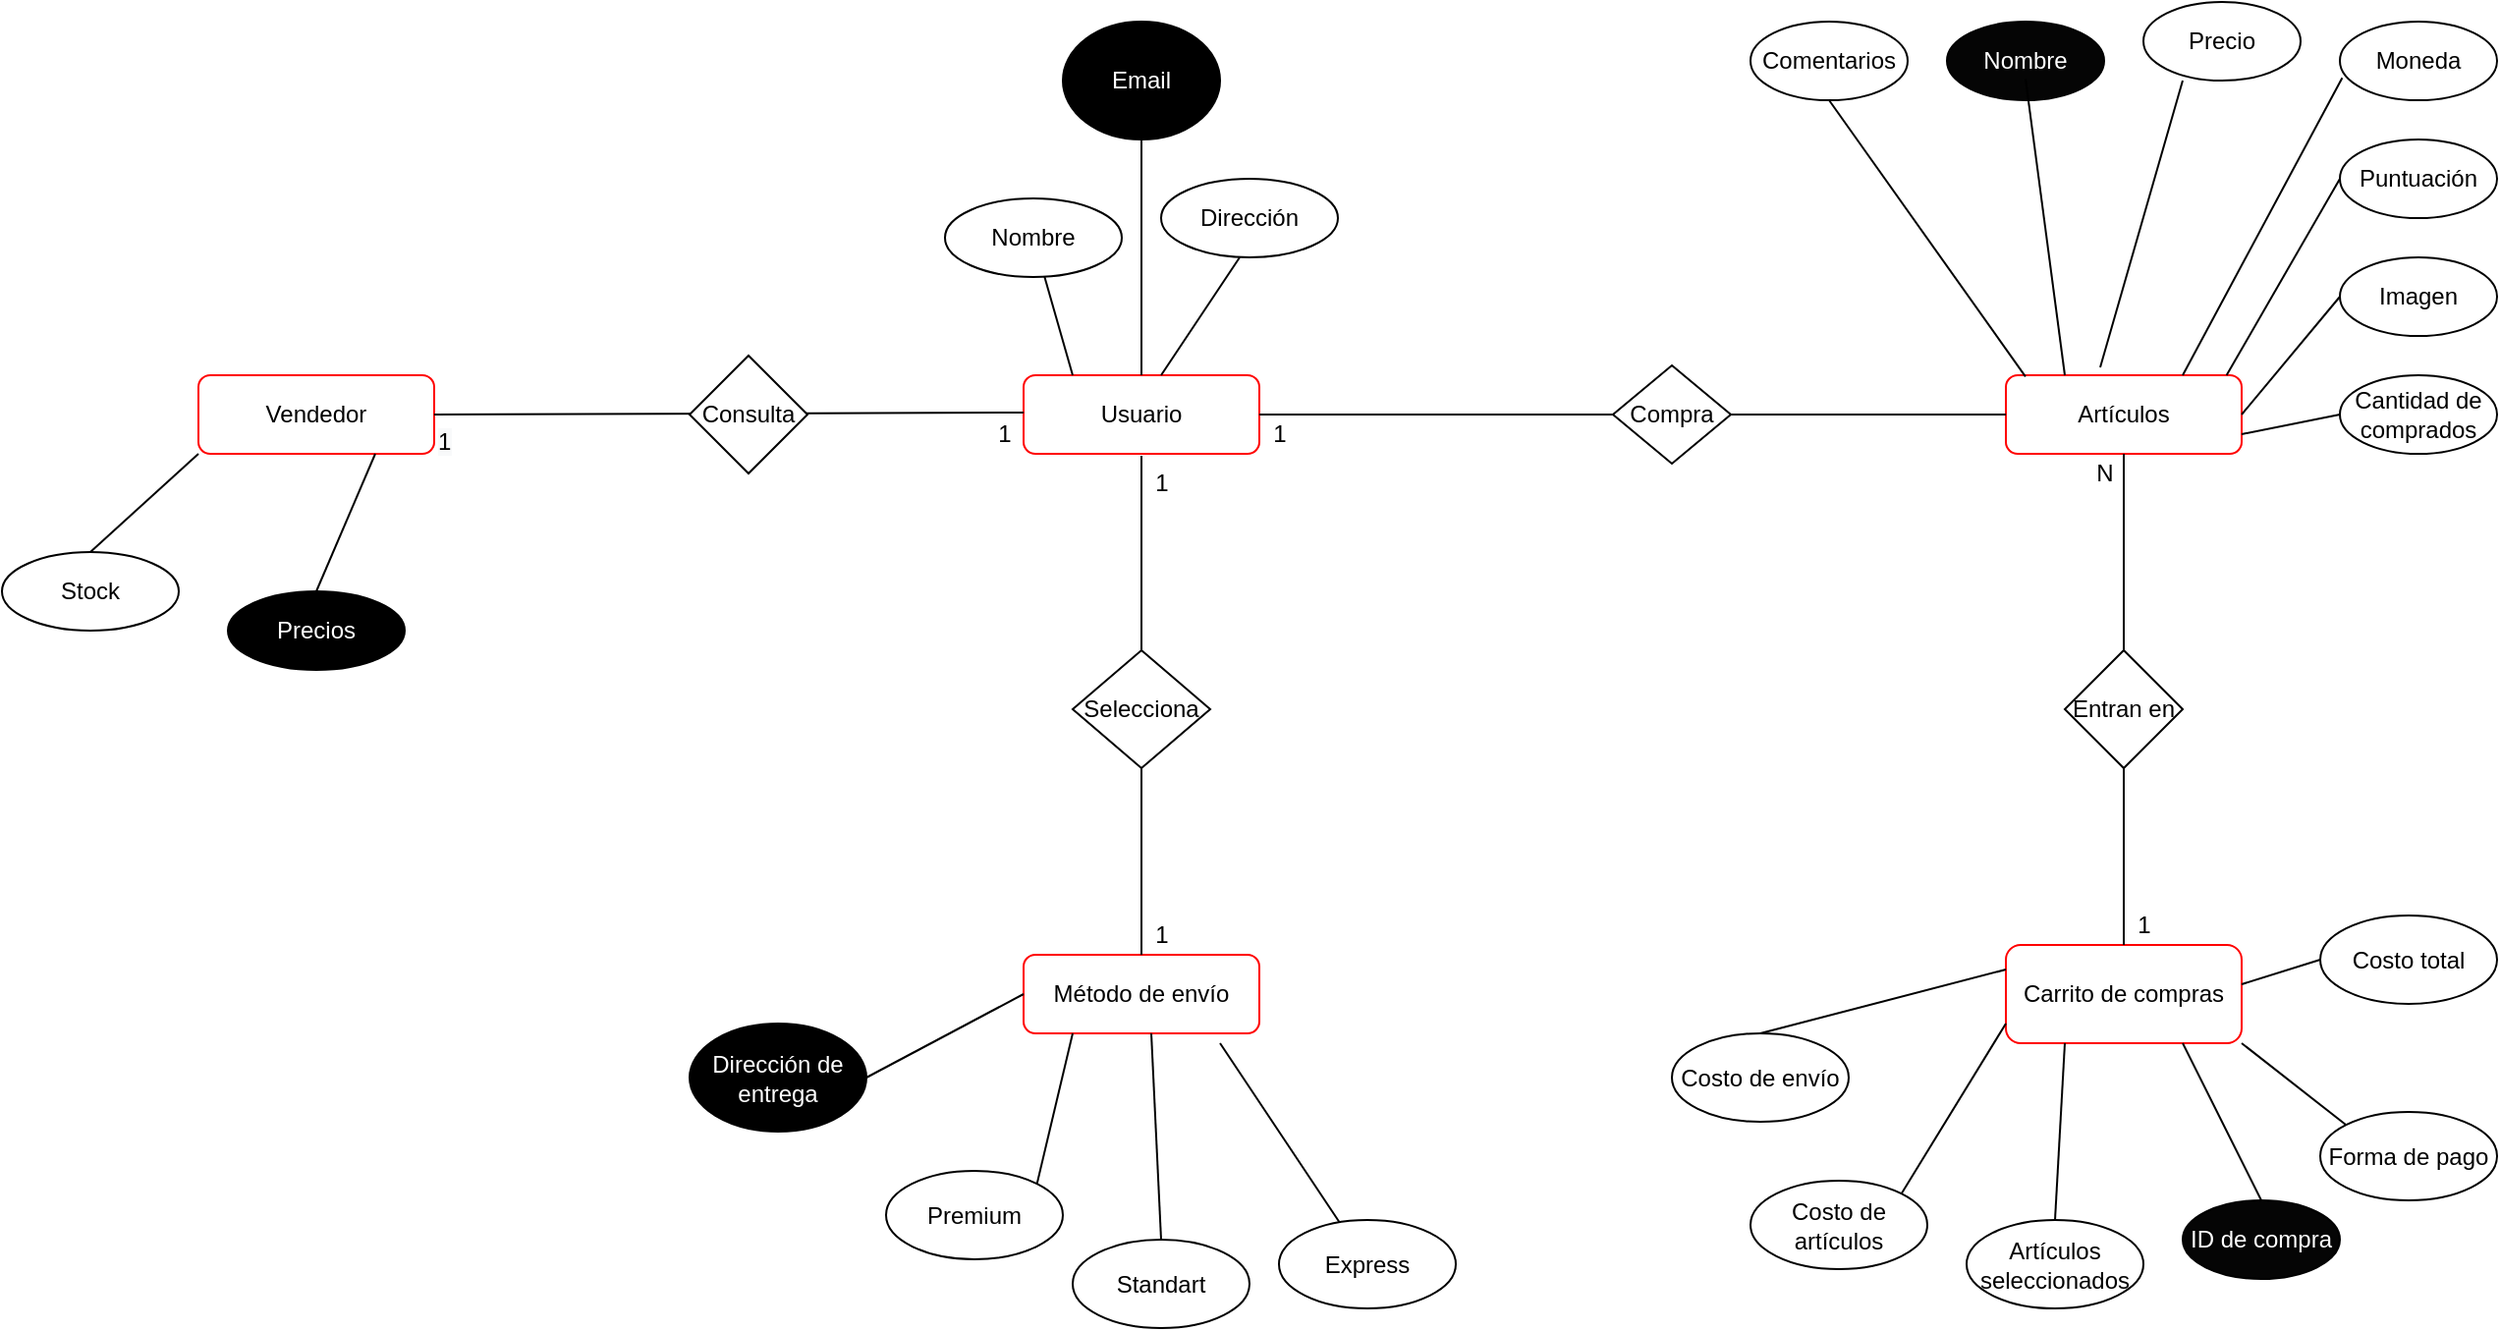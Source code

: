 <mxfile version="14.9.8" type="github">
  <diagram id="C5RBs43oDa-KdzZeNtuy" name="Page-1">
    <mxGraphModel dx="2130" dy="780" grid="1" gridSize="10" guides="1" tooltips="1" connect="1" arrows="1" fold="1" page="1" pageScale="1" pageWidth="827" pageHeight="1169" math="0" shadow="0">
      <root>
        <mxCell id="WIyWlLk6GJQsqaUBKTNV-0" />
        <mxCell id="WIyWlLk6GJQsqaUBKTNV-1" parent="WIyWlLk6GJQsqaUBKTNV-0" />
        <mxCell id="WIyWlLk6GJQsqaUBKTNV-3" value="Usuario" style="rounded=1;whiteSpace=wrap;html=1;fontSize=12;glass=0;strokeWidth=1;shadow=0;strokeColor=#FF0000;" parent="WIyWlLk6GJQsqaUBKTNV-1" vertex="1">
          <mxGeometry x="70" y="220" width="120" height="40" as="geometry" />
        </mxCell>
        <mxCell id="WIyWlLk6GJQsqaUBKTNV-11" value="Artículos" style="rounded=1;whiteSpace=wrap;html=1;fontSize=12;glass=0;strokeWidth=1;shadow=0;strokeColor=#FF0000;" parent="WIyWlLk6GJQsqaUBKTNV-1" vertex="1">
          <mxGeometry x="570" y="220" width="120" height="40" as="geometry" />
        </mxCell>
        <mxCell id="9sxOckljg4lxQmoSP0Vh-1" value="" style="endArrow=none;html=1;exitX=0.5;exitY=0;exitDx=0;exitDy=0;" parent="WIyWlLk6GJQsqaUBKTNV-1" source="9sxOckljg4lxQmoSP0Vh-20" edge="1">
          <mxGeometry width="50" height="50" relative="1" as="geometry">
            <mxPoint x="129.41" y="170" as="sourcePoint" />
            <mxPoint x="130" y="261" as="targetPoint" />
          </mxGeometry>
        </mxCell>
        <mxCell id="9sxOckljg4lxQmoSP0Vh-2" value="Carrito de compras" style="rounded=1;whiteSpace=wrap;html=1;strokeColor=#FF0000;" parent="WIyWlLk6GJQsqaUBKTNV-1" vertex="1">
          <mxGeometry x="570" y="510" width="120" height="50" as="geometry" />
        </mxCell>
        <mxCell id="9sxOckljg4lxQmoSP0Vh-11" value="Método de envío" style="rounded=1;whiteSpace=wrap;html=1;fontSize=12;glass=0;strokeWidth=1;shadow=0;strokeColor=#FF0000;" parent="WIyWlLk6GJQsqaUBKTNV-1" vertex="1">
          <mxGeometry x="70" y="515" width="120" height="40" as="geometry" />
        </mxCell>
        <mxCell id="9sxOckljg4lxQmoSP0Vh-14" value="Entran en" style="rhombus;whiteSpace=wrap;html=1;strokeColor=#000000;fillColor=#FFFFFF;" parent="WIyWlLk6GJQsqaUBKTNV-1" vertex="1">
          <mxGeometry x="600" y="360" width="60" height="60" as="geometry" />
        </mxCell>
        <mxCell id="9sxOckljg4lxQmoSP0Vh-15" value="" style="endArrow=none;html=1;entryX=0.5;entryY=1;entryDx=0;entryDy=0;exitX=0.5;exitY=0;exitDx=0;exitDy=0;" parent="WIyWlLk6GJQsqaUBKTNV-1" source="9sxOckljg4lxQmoSP0Vh-14" target="WIyWlLk6GJQsqaUBKTNV-11" edge="1">
          <mxGeometry width="50" height="50" relative="1" as="geometry">
            <mxPoint x="350" y="300" as="sourcePoint" />
            <mxPoint x="400" y="250" as="targetPoint" />
          </mxGeometry>
        </mxCell>
        <mxCell id="9sxOckljg4lxQmoSP0Vh-16" value="" style="endArrow=none;html=1;exitX=0.5;exitY=0;exitDx=0;exitDy=0;" parent="WIyWlLk6GJQsqaUBKTNV-1" edge="1">
          <mxGeometry width="50" height="50" relative="1" as="geometry">
            <mxPoint x="630" y="510" as="sourcePoint" />
            <mxPoint x="630" y="420" as="targetPoint" />
          </mxGeometry>
        </mxCell>
        <mxCell id="9sxOckljg4lxQmoSP0Vh-18" value="N" style="text;html=1;align=center;verticalAlign=middle;resizable=0;points=[];autosize=1;strokeColor=none;" parent="WIyWlLk6GJQsqaUBKTNV-1" vertex="1">
          <mxGeometry x="610" y="260" width="20" height="20" as="geometry" />
        </mxCell>
        <mxCell id="9sxOckljg4lxQmoSP0Vh-19" value="1" style="text;html=1;align=center;verticalAlign=middle;resizable=0;points=[];autosize=1;strokeColor=none;" parent="WIyWlLk6GJQsqaUBKTNV-1" vertex="1">
          <mxGeometry x="630" y="490" width="20" height="20" as="geometry" />
        </mxCell>
        <mxCell id="9sxOckljg4lxQmoSP0Vh-20" value="Selecciona" style="rhombus;whiteSpace=wrap;html=1;strokeColor=#000000;fillColor=#FFFFFF;" parent="WIyWlLk6GJQsqaUBKTNV-1" vertex="1">
          <mxGeometry x="95" y="360" width="70" height="60" as="geometry" />
        </mxCell>
        <mxCell id="9sxOckljg4lxQmoSP0Vh-21" value="" style="endArrow=none;html=1;exitX=0.5;exitY=0;exitDx=0;exitDy=0;entryX=0.5;entryY=1;entryDx=0;entryDy=0;" parent="WIyWlLk6GJQsqaUBKTNV-1" source="9sxOckljg4lxQmoSP0Vh-11" target="9sxOckljg4lxQmoSP0Vh-20" edge="1">
          <mxGeometry width="50" height="50" relative="1" as="geometry">
            <mxPoint x="129.23" y="365" as="sourcePoint" />
            <mxPoint x="128.82" y="285" as="targetPoint" />
          </mxGeometry>
        </mxCell>
        <mxCell id="9sxOckljg4lxQmoSP0Vh-22" value="1" style="text;html=1;align=center;verticalAlign=middle;resizable=0;points=[];autosize=1;strokeColor=none;" parent="WIyWlLk6GJQsqaUBKTNV-1" vertex="1">
          <mxGeometry x="130" y="265" width="20" height="20" as="geometry" />
        </mxCell>
        <mxCell id="9sxOckljg4lxQmoSP0Vh-23" value="1" style="text;html=1;align=center;verticalAlign=middle;resizable=0;points=[];autosize=1;strokeColor=none;" parent="WIyWlLk6GJQsqaUBKTNV-1" vertex="1">
          <mxGeometry x="130" y="495" width="20" height="20" as="geometry" />
        </mxCell>
        <mxCell id="9sxOckljg4lxQmoSP0Vh-25" value="Compra" style="rhombus;whiteSpace=wrap;html=1;strokeColor=#000000;fillColor=#FFFFFF;" parent="WIyWlLk6GJQsqaUBKTNV-1" vertex="1">
          <mxGeometry x="370" y="215" width="60" height="50" as="geometry" />
        </mxCell>
        <mxCell id="9sxOckljg4lxQmoSP0Vh-26" value="" style="endArrow=none;html=1;entryX=0;entryY=0.5;entryDx=0;entryDy=0;exitX=1;exitY=0.5;exitDx=0;exitDy=0;" parent="WIyWlLk6GJQsqaUBKTNV-1" source="WIyWlLk6GJQsqaUBKTNV-3" target="9sxOckljg4lxQmoSP0Vh-25" edge="1">
          <mxGeometry width="50" height="50" relative="1" as="geometry">
            <mxPoint x="190" y="100" as="sourcePoint" />
            <mxPoint x="240" y="50" as="targetPoint" />
          </mxGeometry>
        </mxCell>
        <mxCell id="9sxOckljg4lxQmoSP0Vh-27" value="" style="endArrow=none;html=1;entryX=0;entryY=0.5;entryDx=0;entryDy=0;exitX=1;exitY=0.5;exitDx=0;exitDy=0;" parent="WIyWlLk6GJQsqaUBKTNV-1" source="9sxOckljg4lxQmoSP0Vh-25" target="WIyWlLk6GJQsqaUBKTNV-11" edge="1">
          <mxGeometry width="50" height="50" relative="1" as="geometry">
            <mxPoint x="390" y="100" as="sourcePoint" />
            <mxPoint x="530" y="100" as="targetPoint" />
          </mxGeometry>
        </mxCell>
        <mxCell id="9sxOckljg4lxQmoSP0Vh-3" value="&lt;font color=&quot;#ffffff&quot; style=&quot;background-color: rgb(5 , 5 , 5)&quot;&gt;Nombre&lt;/font&gt;" style="ellipse;whiteSpace=wrap;html=1;fillColor=#050505;" parent="WIyWlLk6GJQsqaUBKTNV-1" vertex="1">
          <mxGeometry x="540" y="40" width="80" height="40" as="geometry" />
        </mxCell>
        <mxCell id="9sxOckljg4lxQmoSP0Vh-5" value="Precio" style="ellipse;whiteSpace=wrap;html=1;" parent="WIyWlLk6GJQsqaUBKTNV-1" vertex="1">
          <mxGeometry x="640" y="30" width="80" height="40" as="geometry" />
        </mxCell>
        <mxCell id="9sxOckljg4lxQmoSP0Vh-6" value="Puntuación" style="ellipse;whiteSpace=wrap;html=1;" parent="WIyWlLk6GJQsqaUBKTNV-1" vertex="1">
          <mxGeometry x="740" y="100" width="80" height="40" as="geometry" />
        </mxCell>
        <mxCell id="9sxOckljg4lxQmoSP0Vh-7" value="Moneda" style="ellipse;whiteSpace=wrap;html=1;" parent="WIyWlLk6GJQsqaUBKTNV-1" vertex="1">
          <mxGeometry x="740" y="40" width="80" height="40" as="geometry" />
        </mxCell>
        <mxCell id="9sxOckljg4lxQmoSP0Vh-8" value="Imagen" style="ellipse;whiteSpace=wrap;html=1;" parent="WIyWlLk6GJQsqaUBKTNV-1" vertex="1">
          <mxGeometry x="740" y="160" width="80" height="40" as="geometry" />
        </mxCell>
        <mxCell id="9sxOckljg4lxQmoSP0Vh-12" value="Cantidad de comprados" style="ellipse;whiteSpace=wrap;html=1;" parent="WIyWlLk6GJQsqaUBKTNV-1" vertex="1">
          <mxGeometry x="740" y="220" width="80" height="40" as="geometry" />
        </mxCell>
        <mxCell id="9sxOckljg4lxQmoSP0Vh-13" value="Comentarios" style="ellipse;whiteSpace=wrap;html=1;" parent="WIyWlLk6GJQsqaUBKTNV-1" vertex="1">
          <mxGeometry x="440" y="40" width="80" height="40" as="geometry" />
        </mxCell>
        <mxCell id="cO59FOc5IW0gijmOSynK-0" value="" style="endArrow=none;html=1;entryX=0.083;entryY=0.017;entryDx=0;entryDy=0;entryPerimeter=0;exitX=0.5;exitY=1;exitDx=0;exitDy=0;" parent="WIyWlLk6GJQsqaUBKTNV-1" source="9sxOckljg4lxQmoSP0Vh-13" target="WIyWlLk6GJQsqaUBKTNV-11" edge="1">
          <mxGeometry width="50" height="50" relative="1" as="geometry">
            <mxPoint x="470" y="130" as="sourcePoint" />
            <mxPoint x="520" y="80" as="targetPoint" />
          </mxGeometry>
        </mxCell>
        <mxCell id="cO59FOc5IW0gijmOSynK-1" value="" style="endArrow=none;html=1;exitX=0.5;exitY=1;exitDx=0;exitDy=0;" parent="WIyWlLk6GJQsqaUBKTNV-1" edge="1">
          <mxGeometry width="50" height="50" relative="1" as="geometry">
            <mxPoint x="580.02" y="69.32" as="sourcePoint" />
            <mxPoint x="600" y="220" as="targetPoint" />
          </mxGeometry>
        </mxCell>
        <mxCell id="cO59FOc5IW0gijmOSynK-2" value="" style="endArrow=none;html=1;entryX=0.4;entryY=-0.099;entryDx=0;entryDy=0;entryPerimeter=0;" parent="WIyWlLk6GJQsqaUBKTNV-1" target="WIyWlLk6GJQsqaUBKTNV-11" edge="1">
          <mxGeometry width="50" height="50" relative="1" as="geometry">
            <mxPoint x="660" y="70" as="sourcePoint" />
            <mxPoint x="759.96" y="190.34" as="targetPoint" />
            <Array as="points">
              <mxPoint x="618" y="216" />
            </Array>
          </mxGeometry>
        </mxCell>
        <mxCell id="cO59FOc5IW0gijmOSynK-3" value="" style="endArrow=none;html=1;entryX=0.083;entryY=0.017;entryDx=0;entryDy=0;entryPerimeter=0;exitX=0.015;exitY=0.715;exitDx=0;exitDy=0;exitPerimeter=0;" parent="WIyWlLk6GJQsqaUBKTNV-1" source="9sxOckljg4lxQmoSP0Vh-7" edge="1">
          <mxGeometry width="50" height="50" relative="1" as="geometry">
            <mxPoint x="630.04" y="70" as="sourcePoint" />
            <mxPoint x="660.0" y="220.0" as="targetPoint" />
          </mxGeometry>
        </mxCell>
        <mxCell id="cO59FOc5IW0gijmOSynK-4" value="" style="endArrow=none;html=1;exitX=0;exitY=0.5;exitDx=0;exitDy=0;entryX=0.936;entryY=0;entryDx=0;entryDy=0;entryPerimeter=0;" parent="WIyWlLk6GJQsqaUBKTNV-1" source="9sxOckljg4lxQmoSP0Vh-6" target="WIyWlLk6GJQsqaUBKTNV-11" edge="1">
          <mxGeometry width="50" height="50" relative="1" as="geometry">
            <mxPoint x="520" y="120.0" as="sourcePoint" />
            <mxPoint x="690" y="210" as="targetPoint" />
          </mxGeometry>
        </mxCell>
        <mxCell id="cO59FOc5IW0gijmOSynK-5" value="" style="endArrow=none;html=1;entryX=1;entryY=0.5;entryDx=0;entryDy=0;exitX=0;exitY=0.5;exitDx=0;exitDy=0;" parent="WIyWlLk6GJQsqaUBKTNV-1" source="9sxOckljg4lxQmoSP0Vh-8" target="WIyWlLk6GJQsqaUBKTNV-11" edge="1">
          <mxGeometry width="50" height="50" relative="1" as="geometry">
            <mxPoint x="530" y="130.0" as="sourcePoint" />
            <mxPoint x="629.96" y="270.68" as="targetPoint" />
          </mxGeometry>
        </mxCell>
        <mxCell id="cO59FOc5IW0gijmOSynK-6" value="" style="endArrow=none;html=1;exitX=0;exitY=0.5;exitDx=0;exitDy=0;" parent="WIyWlLk6GJQsqaUBKTNV-1" source="9sxOckljg4lxQmoSP0Vh-12" edge="1">
          <mxGeometry width="50" height="50" relative="1" as="geometry">
            <mxPoint x="540" y="140.0" as="sourcePoint" />
            <mxPoint x="690" y="250" as="targetPoint" />
          </mxGeometry>
        </mxCell>
        <mxCell id="cO59FOc5IW0gijmOSynK-8" value="Costo de artículos" style="ellipse;whiteSpace=wrap;html=1;" parent="WIyWlLk6GJQsqaUBKTNV-1" vertex="1">
          <mxGeometry x="440" y="630" width="90" height="45" as="geometry" />
        </mxCell>
        <mxCell id="cO59FOc5IW0gijmOSynK-10" value="Artículos seleccionados" style="ellipse;whiteSpace=wrap;html=1;" parent="WIyWlLk6GJQsqaUBKTNV-1" vertex="1">
          <mxGeometry x="550" y="650" width="90" height="45" as="geometry" />
        </mxCell>
        <mxCell id="cO59FOc5IW0gijmOSynK-11" value="Costo de envío" style="ellipse;whiteSpace=wrap;html=1;" parent="WIyWlLk6GJQsqaUBKTNV-1" vertex="1">
          <mxGeometry x="400" y="555" width="90" height="45" as="geometry" />
        </mxCell>
        <mxCell id="cO59FOc5IW0gijmOSynK-12" value="Forma de pago&lt;span style=&quot;color: rgba(0 , 0 , 0 , 0) ; font-family: monospace ; font-size: 0px&quot;&gt;%3CmxGraphModel%3E%3Croot%3E%3CmxCell%20id%3D%220%22%2F%3E%3CmxCell%20id%3D%221%22%20parent%3D%220%22%2F%3E%3CmxCell%20id%3D%222%22%20value%3D%22Costo%20de%20art%C3%ADculos%22%20style%3D%22ellipse%3BwhiteSpace%3Dwrap%3Bhtml%3D1%3B%22%20vertex%3D%221%22%20parent%3D%221%22%3E%3CmxGeometry%20x%3D%22390%22%20y%3D%22535%22%20width%3D%2290%22%20height%3D%2245%22%20as%3D%22geometry%22%2F%3E%3C%2FmxCell%3E%3C%2Froot%3E%3C%2FmxGraphModel%3E&lt;/span&gt;" style="ellipse;whiteSpace=wrap;html=1;" parent="WIyWlLk6GJQsqaUBKTNV-1" vertex="1">
          <mxGeometry x="730" y="595" width="90" height="45" as="geometry" />
        </mxCell>
        <mxCell id="cO59FOc5IW0gijmOSynK-13" value="Costo total" style="ellipse;whiteSpace=wrap;html=1;" parent="WIyWlLk6GJQsqaUBKTNV-1" vertex="1">
          <mxGeometry x="730" y="495" width="90" height="45" as="geometry" />
        </mxCell>
        <mxCell id="cO59FOc5IW0gijmOSynK-14" value="" style="endArrow=none;html=1;exitX=1;exitY=0;exitDx=0;exitDy=0;" parent="WIyWlLk6GJQsqaUBKTNV-1" edge="1" source="cO59FOc5IW0gijmOSynK-8">
          <mxGeometry width="50" height="50" relative="1" as="geometry">
            <mxPoint x="520" y="600" as="sourcePoint" />
            <mxPoint x="570" y="550" as="targetPoint" />
          </mxGeometry>
        </mxCell>
        <mxCell id="cO59FOc5IW0gijmOSynK-15" value="" style="endArrow=none;html=1;exitX=0.5;exitY=0;exitDx=0;exitDy=0;" parent="WIyWlLk6GJQsqaUBKTNV-1" source="cO59FOc5IW0gijmOSynK-10" edge="1">
          <mxGeometry width="50" height="50" relative="1" as="geometry">
            <mxPoint x="550" y="610" as="sourcePoint" />
            <mxPoint x="600" y="560" as="targetPoint" />
          </mxGeometry>
        </mxCell>
        <mxCell id="cO59FOc5IW0gijmOSynK-16" value="" style="endArrow=none;html=1;exitX=0.5;exitY=0;exitDx=0;exitDy=0;" parent="WIyWlLk6GJQsqaUBKTNV-1" source="ejPkl0XrcwYiEhJrATpC-22" edge="1">
          <mxGeometry width="50" height="50" relative="1" as="geometry">
            <mxPoint x="610" y="610" as="sourcePoint" />
            <mxPoint x="660" y="560" as="targetPoint" />
          </mxGeometry>
        </mxCell>
        <mxCell id="cO59FOc5IW0gijmOSynK-17" value="" style="endArrow=none;html=1;entryX=0;entryY=0.5;entryDx=0;entryDy=0;" parent="WIyWlLk6GJQsqaUBKTNV-1" target="cO59FOc5IW0gijmOSynK-13" edge="1">
          <mxGeometry width="50" height="50" relative="1" as="geometry">
            <mxPoint x="690" y="530" as="sourcePoint" />
            <mxPoint x="740" y="480" as="targetPoint" />
          </mxGeometry>
        </mxCell>
        <mxCell id="cO59FOc5IW0gijmOSynK-18" value="" style="endArrow=none;html=1;entryX=0;entryY=0;entryDx=0;entryDy=0;" parent="WIyWlLk6GJQsqaUBKTNV-1" edge="1" target="cO59FOc5IW0gijmOSynK-12">
          <mxGeometry width="50" height="50" relative="1" as="geometry">
            <mxPoint x="690" y="560" as="sourcePoint" />
            <mxPoint x="730" y="580" as="targetPoint" />
          </mxGeometry>
        </mxCell>
        <mxCell id="cO59FOc5IW0gijmOSynK-28" value="Premium" style="ellipse;whiteSpace=wrap;html=1;" parent="WIyWlLk6GJQsqaUBKTNV-1" vertex="1">
          <mxGeometry y="625" width="90" height="45" as="geometry" />
        </mxCell>
        <mxCell id="cO59FOc5IW0gijmOSynK-29" value="Standart" style="ellipse;whiteSpace=wrap;html=1;" parent="WIyWlLk6GJQsqaUBKTNV-1" vertex="1">
          <mxGeometry x="95" y="660" width="90" height="45" as="geometry" />
        </mxCell>
        <mxCell id="cO59FOc5IW0gijmOSynK-30" value="Express" style="ellipse;whiteSpace=wrap;html=1;" parent="WIyWlLk6GJQsqaUBKTNV-1" vertex="1">
          <mxGeometry x="200" y="650" width="90" height="45" as="geometry" />
        </mxCell>
        <mxCell id="cO59FOc5IW0gijmOSynK-31" value="" style="endArrow=none;html=1;" parent="WIyWlLk6GJQsqaUBKTNV-1" source="cO59FOc5IW0gijmOSynK-30" edge="1">
          <mxGeometry width="50" height="50" relative="1" as="geometry">
            <mxPoint x="360" y="570" as="sourcePoint" />
            <mxPoint x="170" y="560" as="targetPoint" />
          </mxGeometry>
        </mxCell>
        <mxCell id="cO59FOc5IW0gijmOSynK-32" value="" style="endArrow=none;html=1;exitX=1;exitY=0;exitDx=0;exitDy=0;" parent="WIyWlLk6GJQsqaUBKTNV-1" edge="1" source="cO59FOc5IW0gijmOSynK-28">
          <mxGeometry width="50" height="50" relative="1" as="geometry">
            <mxPoint x="70" y="610" as="sourcePoint" />
            <mxPoint x="95" y="555" as="targetPoint" />
          </mxGeometry>
        </mxCell>
        <mxCell id="cO59FOc5IW0gijmOSynK-34" value="" style="endArrow=none;html=1;exitX=0.5;exitY=0;exitDx=0;exitDy=0;" parent="WIyWlLk6GJQsqaUBKTNV-1" source="cO59FOc5IW0gijmOSynK-29" edge="1">
          <mxGeometry width="50" height="50" relative="1" as="geometry">
            <mxPoint x="85" y="605" as="sourcePoint" />
            <mxPoint x="135" y="555" as="targetPoint" />
          </mxGeometry>
        </mxCell>
        <mxCell id="cO59FOc5IW0gijmOSynK-35" value="Dirección" style="ellipse;whiteSpace=wrap;html=1;strokeColor=#000000;" parent="WIyWlLk6GJQsqaUBKTNV-1" vertex="1">
          <mxGeometry x="140" y="120" width="90" height="40" as="geometry" />
        </mxCell>
        <mxCell id="cO59FOc5IW0gijmOSynK-36" value="Nombre" style="ellipse;whiteSpace=wrap;html=1;strokeColor=#000000;" parent="WIyWlLk6GJQsqaUBKTNV-1" vertex="1">
          <mxGeometry x="30" y="130" width="90" height="40" as="geometry" />
        </mxCell>
        <mxCell id="cO59FOc5IW0gijmOSynK-38" value="" style="endArrow=none;html=1;fontColor=#FFFFFF;" parent="WIyWlLk6GJQsqaUBKTNV-1" edge="1">
          <mxGeometry width="50" height="50" relative="1" as="geometry">
            <mxPoint x="140" y="220" as="sourcePoint" />
            <mxPoint x="180" y="160" as="targetPoint" />
          </mxGeometry>
        </mxCell>
        <mxCell id="cO59FOc5IW0gijmOSynK-39" value="" style="endArrow=none;html=1;fontColor=#FFFFFF;" parent="WIyWlLk6GJQsqaUBKTNV-1" target="cO59FOc5IW0gijmOSynK-36" edge="1">
          <mxGeometry width="50" height="50" relative="1" as="geometry">
            <mxPoint x="95" y="220" as="sourcePoint" />
            <mxPoint x="135" y="160" as="targetPoint" />
          </mxGeometry>
        </mxCell>
        <mxCell id="ejPkl0XrcwYiEhJrATpC-0" value="Email" style="ellipse;whiteSpace=wrap;html=1;fillColor=#000000;fontColor=#FFFFFF;" vertex="1" parent="WIyWlLk6GJQsqaUBKTNV-1">
          <mxGeometry x="90" y="40" width="80" height="60" as="geometry" />
        </mxCell>
        <mxCell id="ejPkl0XrcwYiEhJrATpC-1" value="" style="endArrow=none;html=1;fontColor=#FFFFFF;entryX=0.5;entryY=1;entryDx=0;entryDy=0;" edge="1" parent="WIyWlLk6GJQsqaUBKTNV-1" target="ejPkl0XrcwYiEhJrATpC-0">
          <mxGeometry width="50" height="50" relative="1" as="geometry">
            <mxPoint x="130" y="220" as="sourcePoint" />
            <mxPoint x="140" y="120" as="targetPoint" />
          </mxGeometry>
        </mxCell>
        <mxCell id="ejPkl0XrcwYiEhJrATpC-5" value="Vendedor" style="rounded=1;whiteSpace=wrap;html=1;fontSize=12;glass=0;strokeWidth=1;shadow=0;strokeColor=#FF0000;" vertex="1" parent="WIyWlLk6GJQsqaUBKTNV-1">
          <mxGeometry x="-350" y="220" width="120" height="40" as="geometry" />
        </mxCell>
        <mxCell id="ejPkl0XrcwYiEhJrATpC-6" value="" style="endArrow=none;html=1;entryX=0;entryY=0.5;entryDx=0;entryDy=0;exitX=1;exitY=0.5;exitDx=0;exitDy=0;" edge="1" parent="WIyWlLk6GJQsqaUBKTNV-1" source="ejPkl0XrcwYiEhJrATpC-5">
          <mxGeometry width="50" height="50" relative="1" as="geometry">
            <mxPoint x="-110" y="239" as="sourcePoint" />
            <mxPoint x="70" y="239" as="targetPoint" />
          </mxGeometry>
        </mxCell>
        <mxCell id="ejPkl0XrcwYiEhJrATpC-7" value="&lt;font color=&quot;#000000&quot;&gt;Consulta&lt;/font&gt;" style="rhombus;whiteSpace=wrap;html=1;fontColor=#FFFFFF;fillColor=#FFFFFF;" vertex="1" parent="WIyWlLk6GJQsqaUBKTNV-1">
          <mxGeometry x="-100" y="210" width="60" height="60" as="geometry" />
        </mxCell>
        <mxCell id="ejPkl0XrcwYiEhJrATpC-8" value="1" style="text;html=1;align=center;verticalAlign=middle;resizable=0;points=[];autosize=1;strokeColor=none;" vertex="1" parent="WIyWlLk6GJQsqaUBKTNV-1">
          <mxGeometry x="50" y="240" width="20" height="20" as="geometry" />
        </mxCell>
        <mxCell id="ejPkl0XrcwYiEhJrATpC-9" value="1" style="text;html=1;align=center;verticalAlign=middle;resizable=0;points=[];autosize=1;strokeColor=none;" vertex="1" parent="WIyWlLk6GJQsqaUBKTNV-1">
          <mxGeometry x="190" y="240" width="20" height="20" as="geometry" />
        </mxCell>
        <mxCell id="ejPkl0XrcwYiEhJrATpC-10" value="&lt;span style=&quot;color: rgb(0, 0, 0); font-family: helvetica; font-size: 12px; font-style: normal; font-weight: 400; letter-spacing: normal; text-align: center; text-indent: 0px; text-transform: none; word-spacing: 0px; background-color: rgb(248, 249, 250); display: inline; float: none;&quot;&gt;1&lt;/span&gt;" style="text;whiteSpace=wrap;html=1;fontColor=#FFFFFF;" vertex="1" parent="WIyWlLk6GJQsqaUBKTNV-1">
          <mxGeometry x="-230" y="240" width="30" height="30" as="geometry" />
        </mxCell>
        <mxCell id="ejPkl0XrcwYiEhJrATpC-11" value="&lt;font color=&quot;#ffffff&quot;&gt;Precios&lt;/font&gt;" style="ellipse;whiteSpace=wrap;html=1;strokeColor=#000000;fillColor=#000000;" vertex="1" parent="WIyWlLk6GJQsqaUBKTNV-1">
          <mxGeometry x="-335" y="330" width="90" height="40" as="geometry" />
        </mxCell>
        <mxCell id="ejPkl0XrcwYiEhJrATpC-12" value="Stock" style="ellipse;whiteSpace=wrap;html=1;strokeColor=#000000;" vertex="1" parent="WIyWlLk6GJQsqaUBKTNV-1">
          <mxGeometry x="-450" y="310" width="90" height="40" as="geometry" />
        </mxCell>
        <mxCell id="ejPkl0XrcwYiEhJrATpC-16" value="" style="endArrow=none;html=1;fontColor=#FFFFFF;exitX=0;exitY=1;exitDx=0;exitDy=0;entryX=0.5;entryY=0;entryDx=0;entryDy=0;" edge="1" parent="WIyWlLk6GJQsqaUBKTNV-1" source="ejPkl0XrcwYiEhJrATpC-5" target="ejPkl0XrcwYiEhJrATpC-12">
          <mxGeometry width="50" height="50" relative="1" as="geometry">
            <mxPoint x="50" y="480" as="sourcePoint" />
            <mxPoint x="-330" y="500" as="targetPoint" />
          </mxGeometry>
        </mxCell>
        <mxCell id="ejPkl0XrcwYiEhJrATpC-17" value="" style="endArrow=none;html=1;fontColor=#FFFFFF;entryX=0.75;entryY=1;entryDx=0;entryDy=0;exitX=0.5;exitY=0;exitDx=0;exitDy=0;" edge="1" parent="WIyWlLk6GJQsqaUBKTNV-1" source="ejPkl0XrcwYiEhJrATpC-11" target="ejPkl0XrcwYiEhJrATpC-5">
          <mxGeometry width="50" height="50" relative="1" as="geometry">
            <mxPoint x="50" y="480" as="sourcePoint" />
            <mxPoint x="100" y="430" as="targetPoint" />
          </mxGeometry>
        </mxCell>
        <mxCell id="ejPkl0XrcwYiEhJrATpC-18" value="&lt;font color=&quot;#ffffff&quot;&gt;Dirección de entrega&lt;/font&gt;" style="ellipse;whiteSpace=wrap;html=1;strokeColor=#000000;fillColor=#000000;" vertex="1" parent="WIyWlLk6GJQsqaUBKTNV-1">
          <mxGeometry x="-100" y="550" width="90" height="55" as="geometry" />
        </mxCell>
        <mxCell id="ejPkl0XrcwYiEhJrATpC-19" value="" style="endArrow=none;html=1;fontColor=#FFFFFF;entryX=0;entryY=0.5;entryDx=0;entryDy=0;exitX=1;exitY=0.5;exitDx=0;exitDy=0;" edge="1" parent="WIyWlLk6GJQsqaUBKTNV-1" source="ejPkl0XrcwYiEhJrATpC-18" target="9sxOckljg4lxQmoSP0Vh-11">
          <mxGeometry width="50" height="50" relative="1" as="geometry">
            <mxPoint y="580" as="sourcePoint" />
            <mxPoint x="30" y="515" as="targetPoint" />
          </mxGeometry>
        </mxCell>
        <mxCell id="ejPkl0XrcwYiEhJrATpC-22" value="&lt;font color=&quot;#ffffff&quot; style=&quot;background-color: rgb(5 , 5 , 5)&quot;&gt;ID de compra&lt;br&gt;&lt;/font&gt;" style="ellipse;whiteSpace=wrap;html=1;fillColor=#050505;" vertex="1" parent="WIyWlLk6GJQsqaUBKTNV-1">
          <mxGeometry x="660" y="640" width="80" height="40" as="geometry" />
        </mxCell>
        <mxCell id="ejPkl0XrcwYiEhJrATpC-24" value="" style="endArrow=none;html=1;fontColor=#FFFFFF;entryX=0;entryY=0.25;entryDx=0;entryDy=0;exitX=0.5;exitY=0;exitDx=0;exitDy=0;" edge="1" parent="WIyWlLk6GJQsqaUBKTNV-1" source="cO59FOc5IW0gijmOSynK-11" target="9sxOckljg4lxQmoSP0Vh-2">
          <mxGeometry width="50" height="50" relative="1" as="geometry">
            <mxPoint x="330" y="440" as="sourcePoint" />
            <mxPoint x="380" y="390" as="targetPoint" />
          </mxGeometry>
        </mxCell>
      </root>
    </mxGraphModel>
  </diagram>
</mxfile>
